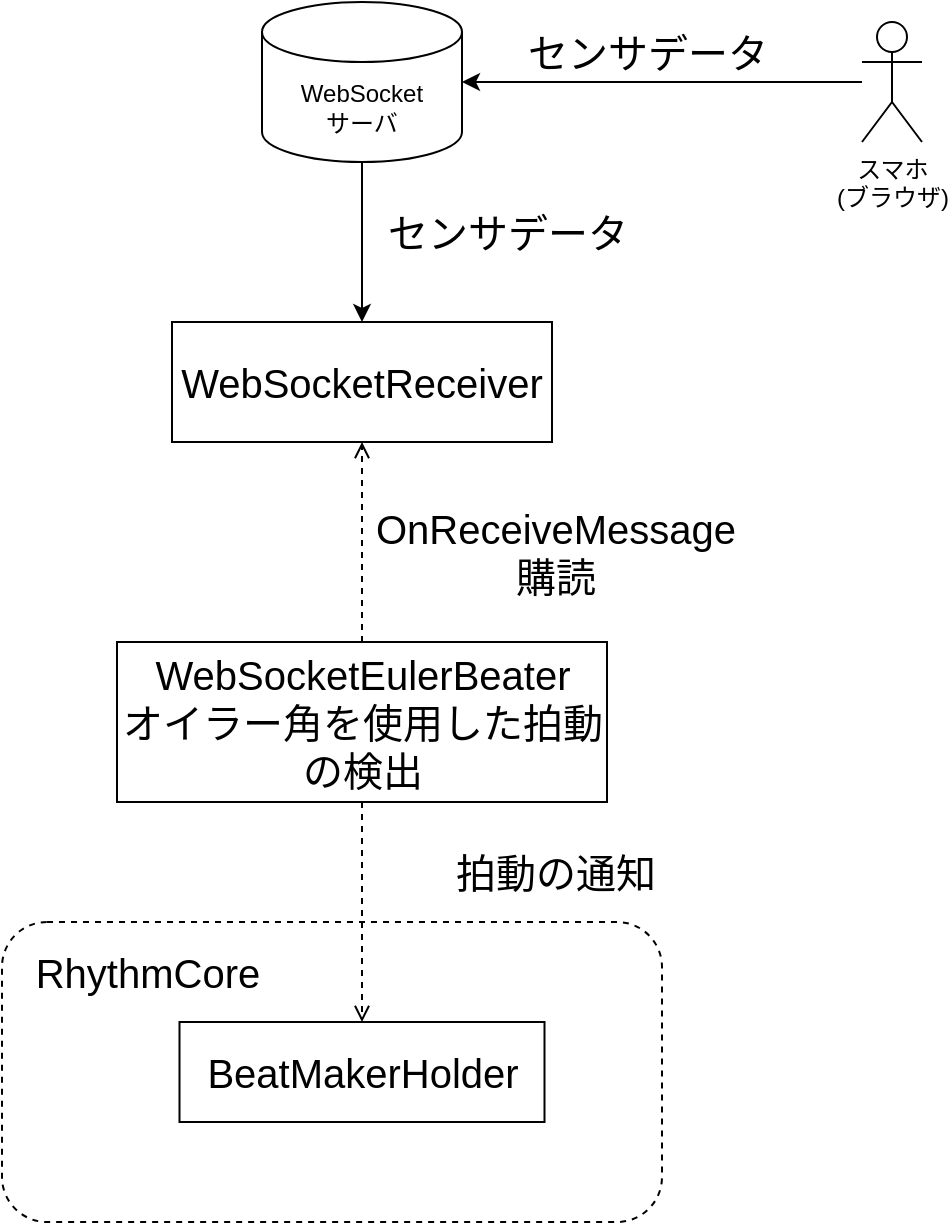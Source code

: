 <mxfile version="18.0.1" type="device"><diagram id="iuF7BIqS0yZ05FLS7h-0" name="ページ1"><mxGraphModel dx="1102" dy="865" grid="1" gridSize="10" guides="1" tooltips="1" connect="1" arrows="1" fold="1" page="1" pageScale="1" pageWidth="827" pageHeight="1169" math="0" shadow="0"><root><mxCell id="0"/><mxCell id="1" parent="0"/><mxCell id="CTvG1Iaflkn4LSrYTcdq-12" value="" style="rounded=1;whiteSpace=wrap;html=1;fontSize=20;fillColor=none;dashed=1;" vertex="1" parent="1"><mxGeometry x="210" y="590" width="330" height="150" as="geometry"/></mxCell><mxCell id="CTvG1Iaflkn4LSrYTcdq-1" value="WebSocket&lt;br&gt;サーバ" style="shape=cylinder3;whiteSpace=wrap;html=1;boundedLbl=1;backgroundOutline=1;size=15;" vertex="1" parent="1"><mxGeometry x="340" y="130" width="100" height="80" as="geometry"/></mxCell><mxCell id="CTvG1Iaflkn4LSrYTcdq-2" value="スマホ&lt;br&gt;(ブラウザ)" style="shape=umlActor;verticalLabelPosition=bottom;verticalAlign=top;html=1;outlineConnect=0;" vertex="1" parent="1"><mxGeometry x="640" y="140" width="30" height="60" as="geometry"/></mxCell><mxCell id="CTvG1Iaflkn4LSrYTcdq-3" value="" style="endArrow=classic;html=1;rounded=0;entryX=1;entryY=0.5;entryDx=0;entryDy=0;entryPerimeter=0;" edge="1" parent="1" source="CTvG1Iaflkn4LSrYTcdq-2" target="CTvG1Iaflkn4LSrYTcdq-1"><mxGeometry width="50" height="50" relative="1" as="geometry"><mxPoint x="420" y="340" as="sourcePoint"/><mxPoint x="470" y="290" as="targetPoint"/></mxGeometry></mxCell><mxCell id="CTvG1Iaflkn4LSrYTcdq-4" value="&lt;font style=&quot;font-size: 20px;&quot;&gt;WebSocketReceiver&lt;/font&gt;" style="rounded=0;whiteSpace=wrap;html=1;" vertex="1" parent="1"><mxGeometry x="295" y="290" width="190" height="60" as="geometry"/></mxCell><mxCell id="CTvG1Iaflkn4LSrYTcdq-5" value="" style="endArrow=classic;html=1;rounded=0;fontSize=20;exitX=0.5;exitY=1;exitDx=0;exitDy=0;exitPerimeter=0;entryX=0.5;entryY=0;entryDx=0;entryDy=0;" edge="1" parent="1" source="CTvG1Iaflkn4LSrYTcdq-1" target="CTvG1Iaflkn4LSrYTcdq-4"><mxGeometry width="50" height="50" relative="1" as="geometry"><mxPoint x="300" y="420" as="sourcePoint"/><mxPoint x="350" y="370" as="targetPoint"/></mxGeometry></mxCell><mxCell id="CTvG1Iaflkn4LSrYTcdq-6" value="センサデータ" style="text;html=1;strokeColor=none;fillColor=none;align=center;verticalAlign=middle;whiteSpace=wrap;rounded=0;fontSize=20;" vertex="1" parent="1"><mxGeometry x="460" y="140" width="146" height="30" as="geometry"/></mxCell><mxCell id="CTvG1Iaflkn4LSrYTcdq-7" value="センサデータ" style="text;html=1;strokeColor=none;fillColor=none;align=center;verticalAlign=middle;whiteSpace=wrap;rounded=0;fontSize=20;" vertex="1" parent="1"><mxGeometry x="390" y="230" width="146" height="30" as="geometry"/></mxCell><mxCell id="CTvG1Iaflkn4LSrYTcdq-8" value="&lt;font style=&quot;font-size: 20px;&quot;&gt;WebSocketEulerBeater&lt;br&gt;オイラー角を使用した拍動の検出&lt;br&gt;&lt;/font&gt;" style="rounded=0;whiteSpace=wrap;html=1;" vertex="1" parent="1"><mxGeometry x="267.5" y="450" width="245" height="80" as="geometry"/></mxCell><mxCell id="CTvG1Iaflkn4LSrYTcdq-9" value="" style="endArrow=open;html=1;rounded=0;fontSize=20;exitX=0.5;exitY=0;exitDx=0;exitDy=0;entryX=0.5;entryY=1;entryDx=0;entryDy=0;dashed=1;endFill=0;" edge="1" parent="1" source="CTvG1Iaflkn4LSrYTcdq-8" target="CTvG1Iaflkn4LSrYTcdq-4"><mxGeometry width="50" height="50" relative="1" as="geometry"><mxPoint x="310" y="350" as="sourcePoint"/><mxPoint x="260" y="400" as="targetPoint"/></mxGeometry></mxCell><mxCell id="CTvG1Iaflkn4LSrYTcdq-10" value="OnReceiveMessage購読" style="text;html=1;strokeColor=none;fillColor=none;align=center;verticalAlign=middle;whiteSpace=wrap;rounded=0;fontSize=20;" vertex="1" parent="1"><mxGeometry x="414" y="390" width="146" height="30" as="geometry"/></mxCell><mxCell id="CTvG1Iaflkn4LSrYTcdq-11" value="&lt;font style=&quot;font-size: 20px;&quot;&gt;BeatMakerHolder&lt;br&gt;&lt;/font&gt;" style="rounded=0;whiteSpace=wrap;html=1;" vertex="1" parent="1"><mxGeometry x="298.75" y="640" width="182.5" height="50" as="geometry"/></mxCell><mxCell id="CTvG1Iaflkn4LSrYTcdq-13" value="RhythmCore" style="text;html=1;strokeColor=none;fillColor=none;align=center;verticalAlign=middle;whiteSpace=wrap;rounded=0;fontSize=20;" vertex="1" parent="1"><mxGeometry x="210" y="600" width="146" height="30" as="geometry"/></mxCell><mxCell id="CTvG1Iaflkn4LSrYTcdq-14" value="" style="endArrow=open;html=1;rounded=0;fontSize=20;exitX=0.5;exitY=1;exitDx=0;exitDy=0;entryX=0.5;entryY=0;entryDx=0;entryDy=0;dashed=1;endFill=0;" edge="1" parent="1" source="CTvG1Iaflkn4LSrYTcdq-8" target="CTvG1Iaflkn4LSrYTcdq-11"><mxGeometry width="50" height="50" relative="1" as="geometry"><mxPoint x="400" y="460" as="sourcePoint"/><mxPoint x="400" y="360" as="targetPoint"/></mxGeometry></mxCell><mxCell id="CTvG1Iaflkn4LSrYTcdq-15" value="拍動の通知" style="text;html=1;strokeColor=none;fillColor=none;align=center;verticalAlign=middle;whiteSpace=wrap;rounded=0;fontSize=20;" vertex="1" parent="1"><mxGeometry x="414" y="550" width="146" height="30" as="geometry"/></mxCell></root></mxGraphModel></diagram></mxfile>